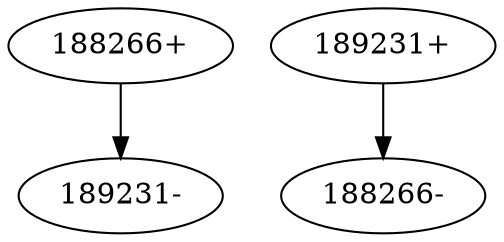 digraph adj {
graph [k=2]
edge [d=-1]
"188266+" [l=33803]
"188266-" [l=33803]
"189231+" [l=49057]
"189231-" [l=49057]
"188266+" -> "189231-" [d=4528 e=100.0 n=7]
"189231+" -> "188266-" [d=4528 e=100.0 n=7]
}
